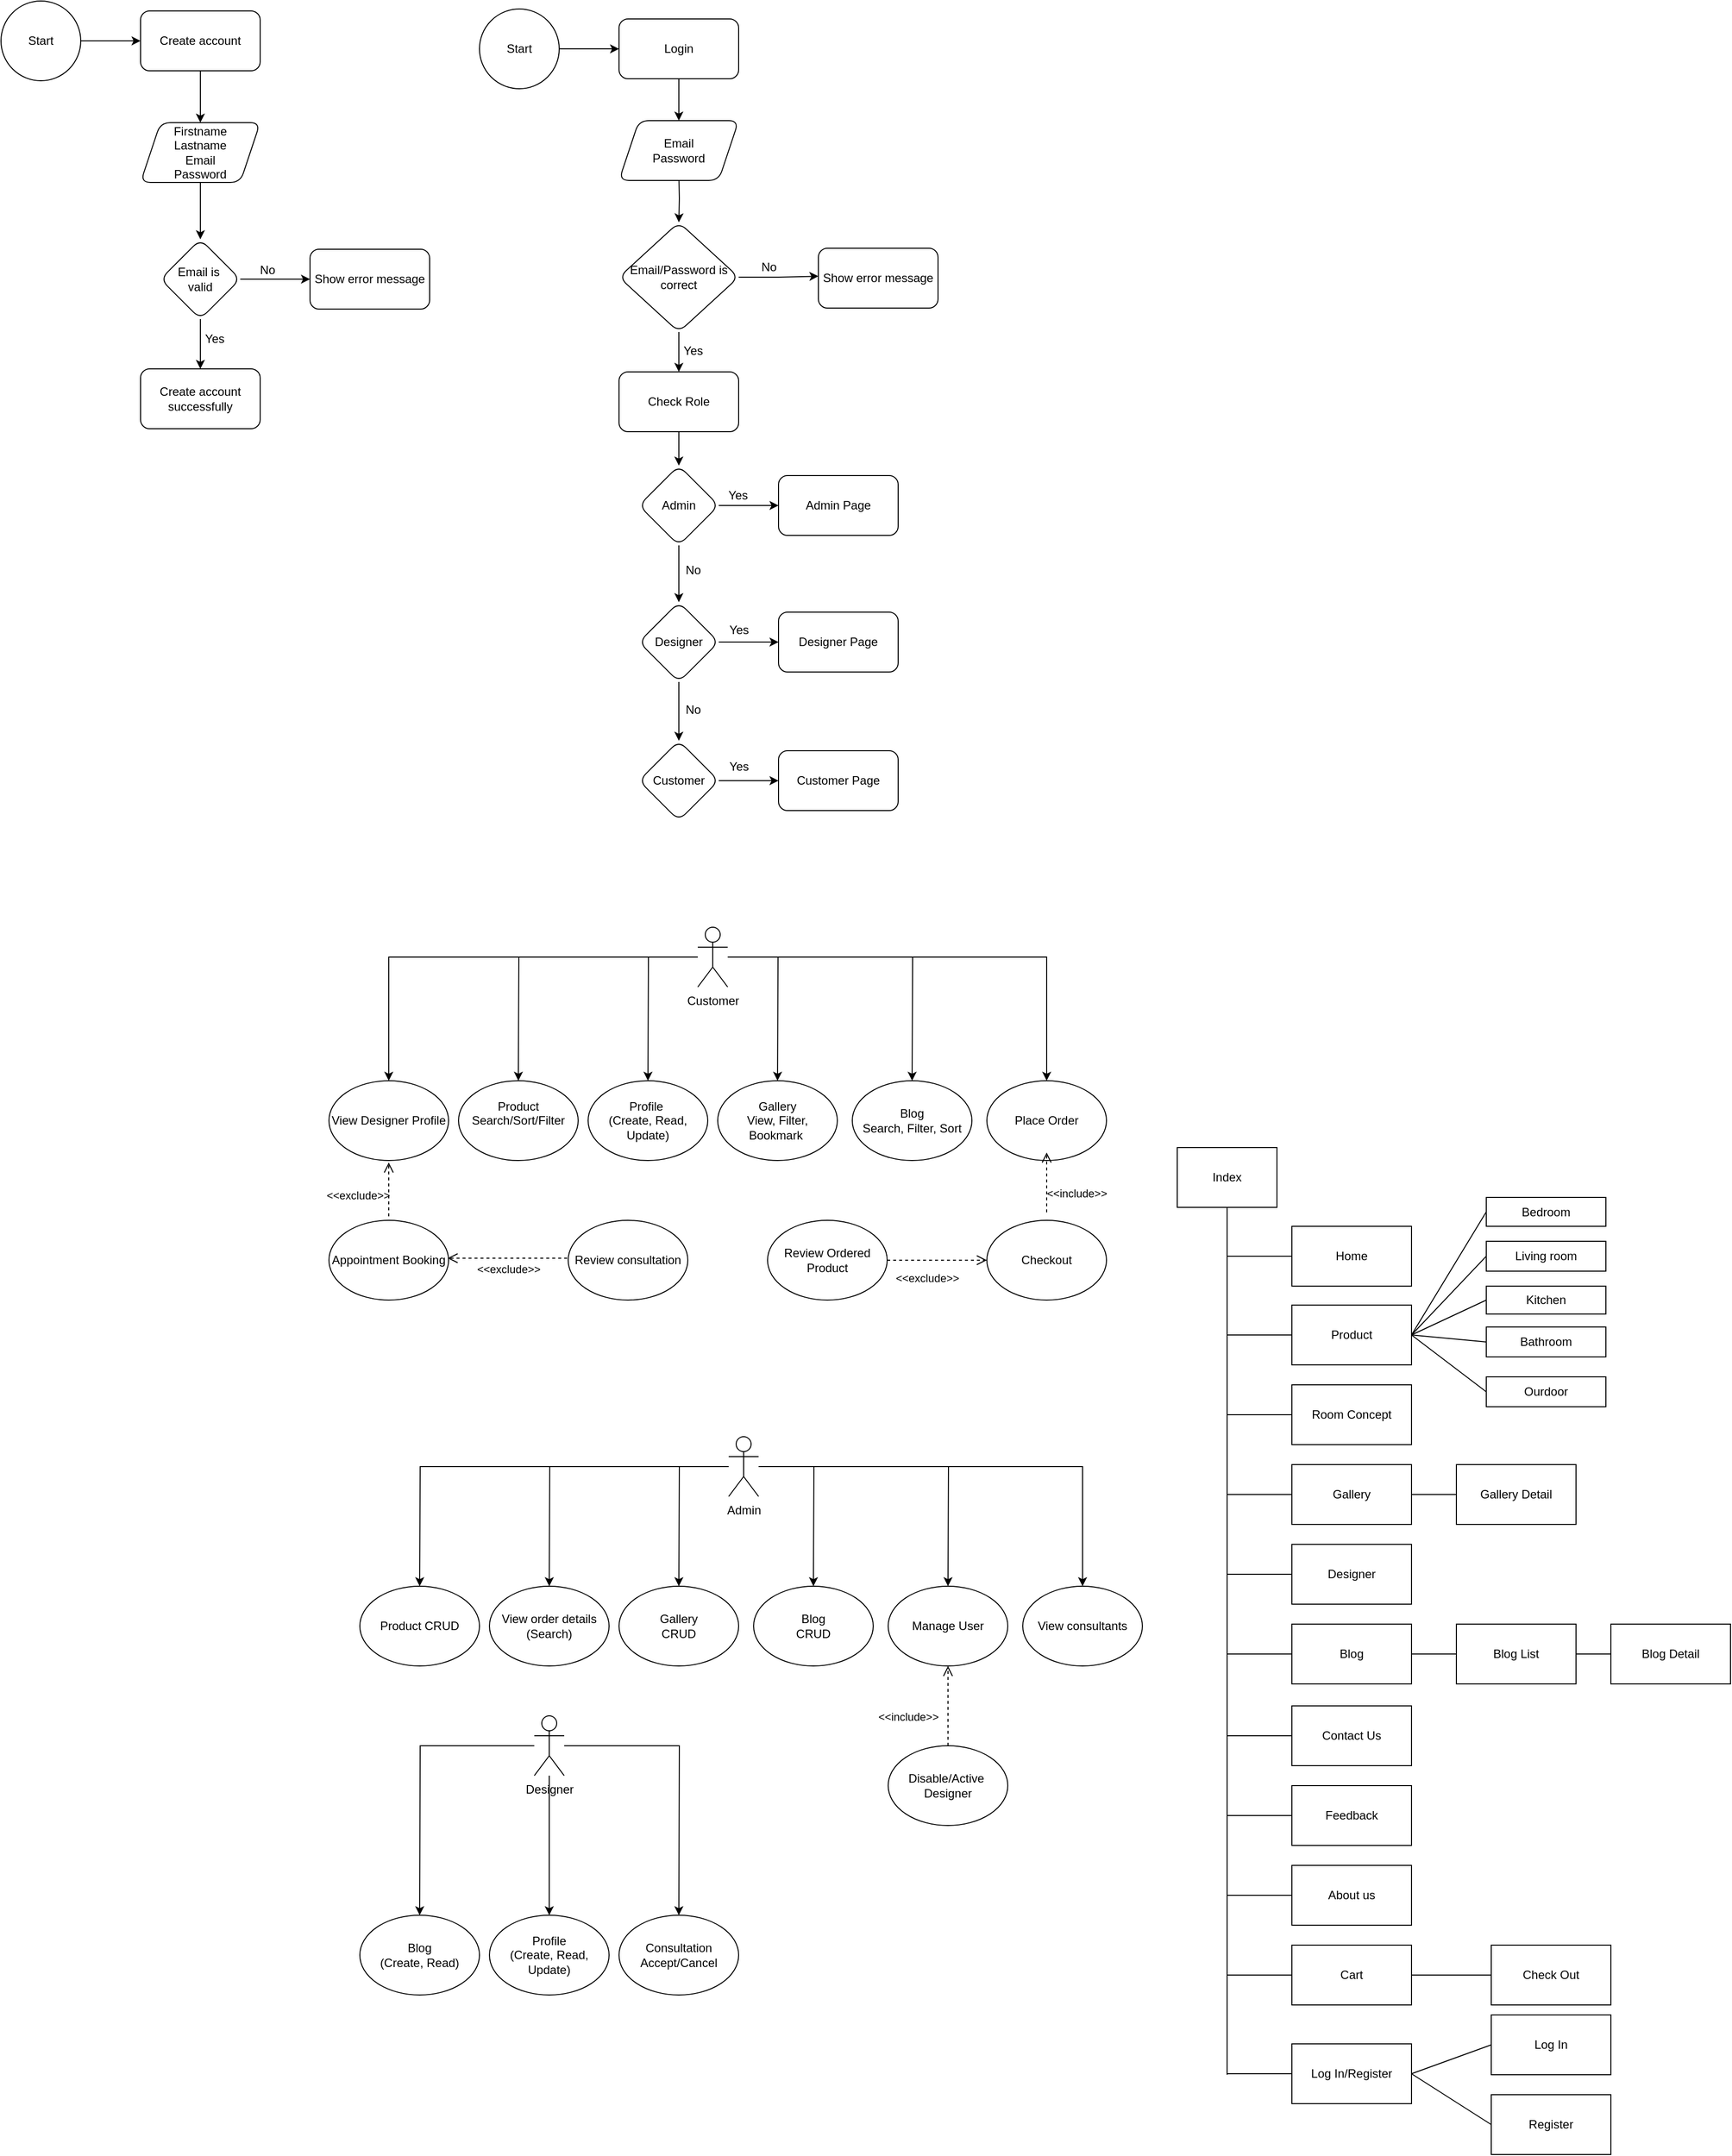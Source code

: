 <mxfile version="24.7.15">
  <diagram name="Page-1" id="iBDs6v3_dnTy8JfgTPV6">
    <mxGraphModel dx="1960" dy="1509" grid="1" gridSize="10" guides="1" tooltips="1" connect="1" arrows="1" fold="1" page="1" pageScale="1" pageWidth="850" pageHeight="1100" math="0" shadow="0">
      <root>
        <mxCell id="0" />
        <mxCell id="1" parent="0" />
        <mxCell id="S30HmlT3fCBCeUfr8exj-2" value="" style="edgeStyle=orthogonalEdgeStyle;rounded=0;orthogonalLoop=1;jettySize=auto;html=1;" parent="1" source="_qEw-VTvu6cOcD2FWl5k-2" edge="1">
          <mxGeometry relative="1" as="geometry">
            <mxPoint x="230" y="520" as="targetPoint" />
          </mxGeometry>
        </mxCell>
        <mxCell id="S30HmlT3fCBCeUfr8exj-4" value="" style="edgeStyle=orthogonalEdgeStyle;rounded=0;orthogonalLoop=1;jettySize=auto;html=1;" parent="1" source="_qEw-VTvu6cOcD2FWl5k-2" edge="1">
          <mxGeometry relative="1" as="geometry">
            <mxPoint x="-40" y="520" as="targetPoint" />
          </mxGeometry>
        </mxCell>
        <mxCell id="S30HmlT3fCBCeUfr8exj-6" value="" style="edgeStyle=orthogonalEdgeStyle;rounded=0;orthogonalLoop=1;jettySize=auto;html=1;" parent="1" source="_qEw-VTvu6cOcD2FWl5k-2" edge="1">
          <mxGeometry relative="1" as="geometry">
            <mxPoint x="95" y="520" as="targetPoint" />
          </mxGeometry>
        </mxCell>
        <mxCell id="S30HmlT3fCBCeUfr8exj-9" value="" style="edgeStyle=orthogonalEdgeStyle;rounded=0;orthogonalLoop=1;jettySize=auto;html=1;" parent="1" source="_qEw-VTvu6cOcD2FWl5k-2" target="S30HmlT3fCBCeUfr8exj-29" edge="1">
          <mxGeometry relative="1" as="geometry">
            <mxPoint x="365" y="520" as="targetPoint" />
          </mxGeometry>
        </mxCell>
        <mxCell id="S30HmlT3fCBCeUfr8exj-13" value="" style="edgeStyle=orthogonalEdgeStyle;rounded=0;orthogonalLoop=1;jettySize=auto;html=1;" parent="1" source="_qEw-VTvu6cOcD2FWl5k-2" edge="1">
          <mxGeometry relative="1" as="geometry">
            <mxPoint x="-170" y="520" as="targetPoint" />
          </mxGeometry>
        </mxCell>
        <mxCell id="S30HmlT3fCBCeUfr8exj-15" value="" style="edgeStyle=orthogonalEdgeStyle;rounded=0;orthogonalLoop=1;jettySize=auto;html=1;strokeColor=default;" parent="1" source="_qEw-VTvu6cOcD2FWl5k-2" edge="1">
          <mxGeometry relative="1" as="geometry">
            <mxPoint x="-300" y="520" as="targetPoint" />
          </mxGeometry>
        </mxCell>
        <mxCell id="_qEw-VTvu6cOcD2FWl5k-2" value="Admin" style="shape=umlActor;verticalLabelPosition=bottom;verticalAlign=top;html=1;outlineConnect=0;" parent="1" vertex="1">
          <mxGeometry x="10" y="370" width="30" height="60" as="geometry" />
        </mxCell>
        <mxCell id="S30HmlT3fCBCeUfr8exj-17" value="Product&amp;nbsp;&lt;span style=&quot;background-color: initial;&quot;&gt;CRUD&lt;/span&gt;" style="ellipse;whiteSpace=wrap;html=1;" parent="1" vertex="1">
          <mxGeometry x="-360" y="520" width="120" height="80" as="geometry" />
        </mxCell>
        <mxCell id="S30HmlT3fCBCeUfr8exj-18" value="View order details&lt;div&gt;(Search)&lt;/div&gt;" style="ellipse;whiteSpace=wrap;html=1;" parent="1" vertex="1">
          <mxGeometry x="-230" y="520" width="120" height="80" as="geometry" />
        </mxCell>
        <mxCell id="S30HmlT3fCBCeUfr8exj-19" value="&lt;div&gt;Gallery&lt;/div&gt;CRUD" style="ellipse;whiteSpace=wrap;html=1;" parent="1" vertex="1">
          <mxGeometry x="-100" y="520" width="120" height="80" as="geometry" />
        </mxCell>
        <mxCell id="S30HmlT3fCBCeUfr8exj-20" value="Blog&lt;div&gt;CRUD&lt;/div&gt;" style="ellipse;whiteSpace=wrap;html=1;" parent="1" vertex="1">
          <mxGeometry x="35" y="520" width="120" height="80" as="geometry" />
        </mxCell>
        <mxCell id="S30HmlT3fCBCeUfr8exj-21" value="Manage User" style="ellipse;whiteSpace=wrap;html=1;" parent="1" vertex="1">
          <mxGeometry x="170" y="520" width="120" height="80" as="geometry" />
        </mxCell>
        <mxCell id="S30HmlT3fCBCeUfr8exj-22" value="Disable/Active&amp;nbsp;&lt;div&gt;Designer&lt;/div&gt;" style="ellipse;whiteSpace=wrap;html=1;" parent="1" vertex="1">
          <mxGeometry x="170" y="680" width="120" height="80" as="geometry" />
        </mxCell>
        <mxCell id="S30HmlT3fCBCeUfr8exj-25" value="&amp;lt;&amp;lt;include&amp;gt;&amp;gt;" style="html=1;verticalAlign=bottom;endArrow=open;dashed=1;endSize=8;curved=0;rounded=0;entryX=0.5;entryY=1;entryDx=0;entryDy=0;exitX=0.5;exitY=0;exitDx=0;exitDy=0;" parent="1" source="S30HmlT3fCBCeUfr8exj-22" target="S30HmlT3fCBCeUfr8exj-21" edge="1">
          <mxGeometry x="-0.5" y="40" relative="1" as="geometry">
            <mxPoint x="230" y="700" as="sourcePoint" />
            <mxPoint x="160" y="650" as="targetPoint" />
            <mxPoint as="offset" />
          </mxGeometry>
        </mxCell>
        <mxCell id="S30HmlT3fCBCeUfr8exj-29" value="View consultants" style="ellipse;whiteSpace=wrap;html=1;" parent="1" vertex="1">
          <mxGeometry x="305" y="520" width="120" height="80" as="geometry" />
        </mxCell>
        <mxCell id="S30HmlT3fCBCeUfr8exj-34" value="" style="edgeStyle=orthogonalEdgeStyle;rounded=0;orthogonalLoop=1;jettySize=auto;html=1;" parent="1" source="S30HmlT3fCBCeUfr8exj-39" edge="1">
          <mxGeometry relative="1" as="geometry">
            <mxPoint x="-40" y="850" as="targetPoint" />
          </mxGeometry>
        </mxCell>
        <mxCell id="S30HmlT3fCBCeUfr8exj-37" value="" style="edgeStyle=orthogonalEdgeStyle;rounded=0;orthogonalLoop=1;jettySize=auto;html=1;" parent="1" source="S30HmlT3fCBCeUfr8exj-39" edge="1">
          <mxGeometry relative="1" as="geometry">
            <mxPoint x="-170" y="850" as="targetPoint" />
          </mxGeometry>
        </mxCell>
        <mxCell id="S30HmlT3fCBCeUfr8exj-38" value="" style="edgeStyle=orthogonalEdgeStyle;rounded=0;orthogonalLoop=1;jettySize=auto;html=1;strokeColor=default;" parent="1" source="S30HmlT3fCBCeUfr8exj-39" edge="1">
          <mxGeometry relative="1" as="geometry">
            <mxPoint x="-300" y="850" as="targetPoint" />
          </mxGeometry>
        </mxCell>
        <mxCell id="S30HmlT3fCBCeUfr8exj-39" value="Designer" style="shape=umlActor;verticalLabelPosition=bottom;verticalAlign=top;html=1;outlineConnect=0;" parent="1" vertex="1">
          <mxGeometry x="-185" y="650" width="30" height="60" as="geometry" />
        </mxCell>
        <mxCell id="S30HmlT3fCBCeUfr8exj-40" value="Profile&lt;div&gt;(Create, Read, Update)&lt;/div&gt;" style="ellipse;whiteSpace=wrap;html=1;" parent="1" vertex="1">
          <mxGeometry x="-230" y="850" width="120" height="80" as="geometry" />
        </mxCell>
        <mxCell id="S30HmlT3fCBCeUfr8exj-41" value="Consultation&lt;div&gt;&lt;/div&gt;&lt;div&gt;Accept/Cancel&lt;/div&gt;" style="ellipse;whiteSpace=wrap;html=1;" parent="1" vertex="1">
          <mxGeometry x="-100" y="850" width="120" height="80" as="geometry" />
        </mxCell>
        <mxCell id="S30HmlT3fCBCeUfr8exj-47" value="Blog&lt;div&gt;(Create, Read)&lt;/div&gt;" style="ellipse;whiteSpace=wrap;html=1;" parent="1" vertex="1">
          <mxGeometry x="-360" y="850" width="120" height="80" as="geometry" />
        </mxCell>
        <mxCell id="S30HmlT3fCBCeUfr8exj-64" value="" style="edgeStyle=orthogonalEdgeStyle;rounded=0;orthogonalLoop=1;jettySize=auto;html=1;" parent="1" source="S30HmlT3fCBCeUfr8exj-69" edge="1">
          <mxGeometry relative="1" as="geometry">
            <mxPoint x="59" y="13" as="targetPoint" />
          </mxGeometry>
        </mxCell>
        <mxCell id="S30HmlT3fCBCeUfr8exj-65" value="" style="edgeStyle=orthogonalEdgeStyle;rounded=0;orthogonalLoop=1;jettySize=auto;html=1;" parent="1" source="S30HmlT3fCBCeUfr8exj-69" edge="1">
          <mxGeometry relative="1" as="geometry">
            <mxPoint x="194" y="13" as="targetPoint" />
          </mxGeometry>
        </mxCell>
        <mxCell id="S30HmlT3fCBCeUfr8exj-67" value="" style="edgeStyle=orthogonalEdgeStyle;rounded=0;orthogonalLoop=1;jettySize=auto;html=1;" parent="1" source="S30HmlT3fCBCeUfr8exj-69" edge="1">
          <mxGeometry relative="1" as="geometry">
            <mxPoint x="-71" y="13" as="targetPoint" />
          </mxGeometry>
        </mxCell>
        <mxCell id="S30HmlT3fCBCeUfr8exj-68" value="" style="edgeStyle=orthogonalEdgeStyle;rounded=0;orthogonalLoop=1;jettySize=auto;html=1;strokeColor=default;" parent="1" source="S30HmlT3fCBCeUfr8exj-69" edge="1">
          <mxGeometry relative="1" as="geometry">
            <mxPoint x="-201" y="13" as="targetPoint" />
          </mxGeometry>
        </mxCell>
        <mxCell id="S30HmlT3fCBCeUfr8exj-82" value="" style="edgeStyle=orthogonalEdgeStyle;rounded=0;orthogonalLoop=1;jettySize=auto;html=1;entryX=0.5;entryY=0;entryDx=0;entryDy=0;" parent="1" source="S30HmlT3fCBCeUfr8exj-69" target="S30HmlT3fCBCeUfr8exj-83" edge="1">
          <mxGeometry relative="1" as="geometry">
            <mxPoint x="349" y="13" as="targetPoint" />
          </mxGeometry>
        </mxCell>
        <mxCell id="S30HmlT3fCBCeUfr8exj-89" value="" style="edgeStyle=orthogonalEdgeStyle;rounded=0;orthogonalLoop=1;jettySize=auto;html=1;entryX=0.5;entryY=0;entryDx=0;entryDy=0;" parent="1" source="S30HmlT3fCBCeUfr8exj-69" target="S30HmlT3fCBCeUfr8exj-99" edge="1">
          <mxGeometry relative="1" as="geometry">
            <mxPoint x="-331" y="-1" as="targetPoint" />
          </mxGeometry>
        </mxCell>
        <mxCell id="S30HmlT3fCBCeUfr8exj-69" value="Customer" style="shape=umlActor;verticalLabelPosition=bottom;verticalAlign=top;html=1;outlineConnect=0;" parent="1" vertex="1">
          <mxGeometry x="-21" y="-141" width="30" height="60" as="geometry" />
        </mxCell>
        <mxCell id="S30HmlT3fCBCeUfr8exj-70" value="Product&lt;div&gt;Search/Sort/Filter&lt;/div&gt;&lt;div&gt;&lt;br&gt;&lt;/div&gt;" style="ellipse;whiteSpace=wrap;html=1;" parent="1" vertex="1">
          <mxGeometry x="-261" y="13" width="120" height="80" as="geometry" />
        </mxCell>
        <mxCell id="S30HmlT3fCBCeUfr8exj-71" value="Profile&amp;nbsp;&lt;div&gt;(Create, Read, Update)&lt;/div&gt;" style="ellipse;whiteSpace=wrap;html=1;" parent="1" vertex="1">
          <mxGeometry x="-131" y="13" width="120" height="80" as="geometry" />
        </mxCell>
        <mxCell id="S30HmlT3fCBCeUfr8exj-72" value="&lt;div&gt;Gallery&lt;/div&gt;&lt;div&gt;&lt;span style=&quot;background-color: initial;&quot;&gt;View, Filter, Bookmark&amp;nbsp;&lt;/span&gt;&lt;/div&gt;" style="ellipse;whiteSpace=wrap;html=1;" parent="1" vertex="1">
          <mxGeometry x="-1" y="13" width="120" height="80" as="geometry" />
        </mxCell>
        <mxCell id="S30HmlT3fCBCeUfr8exj-73" value="Blog&lt;div&gt;Search, Filter, Sort&lt;/div&gt;" style="ellipse;whiteSpace=wrap;html=1;" parent="1" vertex="1">
          <mxGeometry x="134" y="13" width="120" height="80" as="geometry" />
        </mxCell>
        <mxCell id="S30HmlT3fCBCeUfr8exj-75" value="Review Ordered Product" style="ellipse;whiteSpace=wrap;html=1;" parent="1" vertex="1">
          <mxGeometry x="49" y="153" width="120" height="80" as="geometry" />
        </mxCell>
        <mxCell id="S30HmlT3fCBCeUfr8exj-76" value="&amp;lt;&amp;lt;exclude&amp;gt;&amp;gt;" style="html=1;verticalAlign=bottom;endArrow=open;dashed=1;endSize=8;curved=0;rounded=0;exitX=1;exitY=0.5;exitDx=0;exitDy=0;" parent="1" source="S30HmlT3fCBCeUfr8exj-75" target="S30HmlT3fCBCeUfr8exj-105" edge="1">
          <mxGeometry x="-0.18" y="-27" relative="1" as="geometry">
            <mxPoint x="329" y="168" as="sourcePoint" />
            <mxPoint x="269" y="189" as="targetPoint" />
            <mxPoint x="-1" as="offset" />
          </mxGeometry>
        </mxCell>
        <mxCell id="S30HmlT3fCBCeUfr8exj-83" value="Place Order" style="ellipse;whiteSpace=wrap;html=1;" parent="1" vertex="1">
          <mxGeometry x="269" y="13" width="120" height="80" as="geometry" />
        </mxCell>
        <mxCell id="S30HmlT3fCBCeUfr8exj-90" value="Appointment Booking" style="ellipse;whiteSpace=wrap;html=1;" parent="1" vertex="1">
          <mxGeometry x="-391" y="153" width="120" height="80" as="geometry" />
        </mxCell>
        <mxCell id="S30HmlT3fCBCeUfr8exj-94" value="Review consultation" style="ellipse;whiteSpace=wrap;html=1;" parent="1" vertex="1">
          <mxGeometry x="-151" y="153" width="120" height="80" as="geometry" />
        </mxCell>
        <mxCell id="S30HmlT3fCBCeUfr8exj-95" value="&amp;lt;&amp;lt;exclude&amp;gt;&amp;gt;" style="html=1;verticalAlign=bottom;endArrow=open;dashed=1;endSize=8;curved=0;rounded=0;exitX=0;exitY=0.5;exitDx=0;exitDy=0;entryX=1;entryY=0.5;entryDx=0;entryDy=0;" parent="1" edge="1">
          <mxGeometry x="1" y="-105" relative="1" as="geometry">
            <mxPoint x="-152" y="191" as="sourcePoint" />
            <mxPoint x="-272" y="191" as="targetPoint" />
            <mxPoint x="-90" y="51" as="offset" />
          </mxGeometry>
        </mxCell>
        <mxCell id="S30HmlT3fCBCeUfr8exj-99" value="View Designer Profile" style="ellipse;whiteSpace=wrap;html=1;" parent="1" vertex="1">
          <mxGeometry x="-391" y="13" width="120" height="80" as="geometry" />
        </mxCell>
        <mxCell id="S30HmlT3fCBCeUfr8exj-100" value="&amp;lt;&amp;lt;include&amp;gt;&amp;gt;" style="html=1;verticalAlign=bottom;endArrow=open;dashed=1;endSize=8;curved=0;rounded=0;exitX=0.5;exitY=0;exitDx=0;exitDy=0;entryX=0.5;entryY=1;entryDx=0;entryDy=0;" parent="1" edge="1">
          <mxGeometry x="-0.481" y="-690" relative="1" as="geometry">
            <mxPoint x="-331" y="149" as="sourcePoint" />
            <mxPoint x="-331" y="95" as="targetPoint" />
            <mxPoint as="offset" />
          </mxGeometry>
        </mxCell>
        <mxCell id="S30HmlT3fCBCeUfr8exj-104" value="&amp;lt;&amp;lt;exclude&amp;gt;&amp;gt;" style="html=1;verticalAlign=bottom;endArrow=open;dashed=1;endSize=8;curved=0;rounded=0;exitX=0.5;exitY=0;exitDx=0;exitDy=0;entryX=0.5;entryY=1;entryDx=0;entryDy=0;" parent="1" edge="1">
          <mxGeometry x="-1" y="544" relative="1" as="geometry">
            <mxPoint x="329" y="145" as="sourcePoint" />
            <mxPoint x="329" y="85" as="targetPoint" />
            <mxPoint x="4" y="66" as="offset" />
          </mxGeometry>
        </mxCell>
        <mxCell id="S30HmlT3fCBCeUfr8exj-105" value="Checkout" style="ellipse;whiteSpace=wrap;html=1;" parent="1" vertex="1">
          <mxGeometry x="269" y="153" width="120" height="80" as="geometry" />
        </mxCell>
        <mxCell id="S30HmlT3fCBCeUfr8exj-106" value="Home" style="rounded=0;whiteSpace=wrap;html=1;" parent="1" vertex="1">
          <mxGeometry x="575" y="159" width="120" height="60" as="geometry" />
        </mxCell>
        <mxCell id="S30HmlT3fCBCeUfr8exj-116" value="" style="endArrow=none;html=1;rounded=0;exitX=0;exitY=0.5;exitDx=0;exitDy=0;" parent="1" source="S30HmlT3fCBCeUfr8exj-106" edge="1">
          <mxGeometry width="50" height="50" relative="1" as="geometry">
            <mxPoint x="510" y="259" as="sourcePoint" />
            <mxPoint x="510" y="189" as="targetPoint" />
          </mxGeometry>
        </mxCell>
        <mxCell id="S30HmlT3fCBCeUfr8exj-119" value="Product" style="rounded=0;whiteSpace=wrap;html=1;" parent="1" vertex="1">
          <mxGeometry x="575" y="238" width="120" height="60" as="geometry" />
        </mxCell>
        <mxCell id="S30HmlT3fCBCeUfr8exj-120" value="" style="endArrow=none;html=1;rounded=0;exitX=0;exitY=0.5;exitDx=0;exitDy=0;" parent="1" source="S30HmlT3fCBCeUfr8exj-119" edge="1">
          <mxGeometry width="50" height="50" relative="1" as="geometry">
            <mxPoint x="510" y="338" as="sourcePoint" />
            <mxPoint x="510" y="268" as="targetPoint" />
          </mxGeometry>
        </mxCell>
        <mxCell id="S30HmlT3fCBCeUfr8exj-121" value="Room Concept" style="rounded=0;whiteSpace=wrap;html=1;" parent="1" vertex="1">
          <mxGeometry x="575" y="318" width="120" height="60" as="geometry" />
        </mxCell>
        <mxCell id="S30HmlT3fCBCeUfr8exj-122" value="" style="endArrow=none;html=1;rounded=0;exitX=0;exitY=0.5;exitDx=0;exitDy=0;" parent="1" source="S30HmlT3fCBCeUfr8exj-121" edge="1">
          <mxGeometry width="50" height="50" relative="1" as="geometry">
            <mxPoint x="510" y="418" as="sourcePoint" />
            <mxPoint x="510" y="348" as="targetPoint" />
          </mxGeometry>
        </mxCell>
        <mxCell id="S30HmlT3fCBCeUfr8exj-123" value="Gallery" style="rounded=0;whiteSpace=wrap;html=1;" parent="1" vertex="1">
          <mxGeometry x="575" y="398" width="120" height="60" as="geometry" />
        </mxCell>
        <mxCell id="S30HmlT3fCBCeUfr8exj-124" value="" style="endArrow=none;html=1;rounded=0;exitX=0;exitY=0.5;exitDx=0;exitDy=0;" parent="1" source="S30HmlT3fCBCeUfr8exj-123" edge="1">
          <mxGeometry width="50" height="50" relative="1" as="geometry">
            <mxPoint x="510" y="498" as="sourcePoint" />
            <mxPoint x="510" y="428" as="targetPoint" />
          </mxGeometry>
        </mxCell>
        <mxCell id="S30HmlT3fCBCeUfr8exj-125" value="Designer" style="rounded=0;whiteSpace=wrap;html=1;" parent="1" vertex="1">
          <mxGeometry x="575" y="478" width="120" height="60" as="geometry" />
        </mxCell>
        <mxCell id="S30HmlT3fCBCeUfr8exj-126" value="" style="endArrow=none;html=1;rounded=0;exitX=0;exitY=0.5;exitDx=0;exitDy=0;" parent="1" source="S30HmlT3fCBCeUfr8exj-125" edge="1">
          <mxGeometry width="50" height="50" relative="1" as="geometry">
            <mxPoint x="510" y="578" as="sourcePoint" />
            <mxPoint x="510" y="508" as="targetPoint" />
          </mxGeometry>
        </mxCell>
        <mxCell id="S30HmlT3fCBCeUfr8exj-127" value="Blog" style="rounded=0;whiteSpace=wrap;html=1;" parent="1" vertex="1">
          <mxGeometry x="575" y="558" width="120" height="60" as="geometry" />
        </mxCell>
        <mxCell id="S30HmlT3fCBCeUfr8exj-128" value="" style="endArrow=none;html=1;rounded=0;exitX=0;exitY=0.5;exitDx=0;exitDy=0;" parent="1" source="S30HmlT3fCBCeUfr8exj-127" edge="1">
          <mxGeometry width="50" height="50" relative="1" as="geometry">
            <mxPoint x="510" y="658" as="sourcePoint" />
            <mxPoint x="510" y="588" as="targetPoint" />
          </mxGeometry>
        </mxCell>
        <mxCell id="S30HmlT3fCBCeUfr8exj-129" value="" style="endArrow=none;html=1;rounded=0;" parent="1" edge="1">
          <mxGeometry width="50" height="50" relative="1" as="geometry">
            <mxPoint x="510" y="1010" as="sourcePoint" />
            <mxPoint x="510" y="110" as="targetPoint" />
          </mxGeometry>
        </mxCell>
        <mxCell id="S30HmlT3fCBCeUfr8exj-130" value="Index" style="rounded=0;whiteSpace=wrap;html=1;" parent="1" vertex="1">
          <mxGeometry x="460" y="80" width="100" height="60" as="geometry" />
        </mxCell>
        <mxCell id="S30HmlT3fCBCeUfr8exj-131" value="Contact Us" style="rounded=0;whiteSpace=wrap;html=1;" parent="1" vertex="1">
          <mxGeometry x="575" y="640" width="120" height="60" as="geometry" />
        </mxCell>
        <mxCell id="S30HmlT3fCBCeUfr8exj-132" value="" style="endArrow=none;html=1;rounded=0;exitX=0;exitY=0.5;exitDx=0;exitDy=0;" parent="1" source="S30HmlT3fCBCeUfr8exj-131" edge="1">
          <mxGeometry width="50" height="50" relative="1" as="geometry">
            <mxPoint x="510" y="740" as="sourcePoint" />
            <mxPoint x="510" y="670" as="targetPoint" />
          </mxGeometry>
        </mxCell>
        <mxCell id="S30HmlT3fCBCeUfr8exj-133" value="Feedback" style="rounded=0;whiteSpace=wrap;html=1;" parent="1" vertex="1">
          <mxGeometry x="575" y="720" width="120" height="60" as="geometry" />
        </mxCell>
        <mxCell id="S30HmlT3fCBCeUfr8exj-134" value="" style="endArrow=none;html=1;rounded=0;exitX=0;exitY=0.5;exitDx=0;exitDy=0;" parent="1" source="S30HmlT3fCBCeUfr8exj-133" edge="1">
          <mxGeometry width="50" height="50" relative="1" as="geometry">
            <mxPoint x="510" y="820" as="sourcePoint" />
            <mxPoint x="510" y="750" as="targetPoint" />
          </mxGeometry>
        </mxCell>
        <mxCell id="S30HmlT3fCBCeUfr8exj-135" value="About us" style="rounded=0;whiteSpace=wrap;html=1;" parent="1" vertex="1">
          <mxGeometry x="575" y="800" width="120" height="60" as="geometry" />
        </mxCell>
        <mxCell id="S30HmlT3fCBCeUfr8exj-136" value="" style="endArrow=none;html=1;rounded=0;exitX=0;exitY=0.5;exitDx=0;exitDy=0;" parent="1" source="S30HmlT3fCBCeUfr8exj-135" edge="1">
          <mxGeometry width="50" height="50" relative="1" as="geometry">
            <mxPoint x="510" y="900" as="sourcePoint" />
            <mxPoint x="510" y="830" as="targetPoint" />
          </mxGeometry>
        </mxCell>
        <mxCell id="S30HmlT3fCBCeUfr8exj-137" value="Cart" style="rounded=0;whiteSpace=wrap;html=1;" parent="1" vertex="1">
          <mxGeometry x="575" y="880" width="120" height="60" as="geometry" />
        </mxCell>
        <mxCell id="S30HmlT3fCBCeUfr8exj-138" value="" style="endArrow=none;html=1;rounded=0;exitX=0;exitY=0.5;exitDx=0;exitDy=0;" parent="1" source="S30HmlT3fCBCeUfr8exj-137" edge="1">
          <mxGeometry width="50" height="50" relative="1" as="geometry">
            <mxPoint x="510" y="980" as="sourcePoint" />
            <mxPoint x="510" y="910" as="targetPoint" />
          </mxGeometry>
        </mxCell>
        <mxCell id="S30HmlT3fCBCeUfr8exj-139" value="Log In/Register" style="rounded=0;whiteSpace=wrap;html=1;" parent="1" vertex="1">
          <mxGeometry x="575" y="979" width="120" height="60" as="geometry" />
        </mxCell>
        <mxCell id="S30HmlT3fCBCeUfr8exj-140" value="" style="endArrow=none;html=1;rounded=0;exitX=0;exitY=0.5;exitDx=0;exitDy=0;" parent="1" source="S30HmlT3fCBCeUfr8exj-139" edge="1">
          <mxGeometry width="50" height="50" relative="1" as="geometry">
            <mxPoint x="510" y="1053" as="sourcePoint" />
            <mxPoint x="510" y="1009" as="targetPoint" />
          </mxGeometry>
        </mxCell>
        <mxCell id="S30HmlT3fCBCeUfr8exj-141" value="Log In" style="whiteSpace=wrap;html=1;rounded=0;" parent="1" vertex="1">
          <mxGeometry x="775" y="950" width="120" height="60" as="geometry" />
        </mxCell>
        <mxCell id="S30HmlT3fCBCeUfr8exj-143" value="" style="endArrow=none;html=1;rounded=0;exitX=1;exitY=0.5;exitDx=0;exitDy=0;entryX=0;entryY=0.5;entryDx=0;entryDy=0;" parent="1" source="S30HmlT3fCBCeUfr8exj-139" target="S30HmlT3fCBCeUfr8exj-141" edge="1">
          <mxGeometry width="50" height="50" relative="1" as="geometry">
            <mxPoint x="420" y="890" as="sourcePoint" />
            <mxPoint x="470" y="840" as="targetPoint" />
          </mxGeometry>
        </mxCell>
        <mxCell id="S30HmlT3fCBCeUfr8exj-144" value="Register" style="whiteSpace=wrap;html=1;rounded=0;" parent="1" vertex="1">
          <mxGeometry x="775" y="1030" width="120" height="60" as="geometry" />
        </mxCell>
        <mxCell id="S30HmlT3fCBCeUfr8exj-145" value="" style="endArrow=none;html=1;rounded=0;exitX=1;exitY=0.5;exitDx=0;exitDy=0;entryX=0;entryY=0.5;entryDx=0;entryDy=0;" parent="1" source="S30HmlT3fCBCeUfr8exj-139" target="S30HmlT3fCBCeUfr8exj-144" edge="1">
          <mxGeometry width="50" height="50" relative="1" as="geometry">
            <mxPoint x="695" y="1089" as="sourcePoint" />
            <mxPoint x="470" y="920" as="targetPoint" />
          </mxGeometry>
        </mxCell>
        <mxCell id="S30HmlT3fCBCeUfr8exj-146" value="Gallery Detail" style="whiteSpace=wrap;html=1;rounded=0;" parent="1" vertex="1">
          <mxGeometry x="740" y="398" width="120" height="60" as="geometry" />
        </mxCell>
        <mxCell id="S30HmlT3fCBCeUfr8exj-148" value="" style="endArrow=none;html=1;rounded=0;entryX=1;entryY=0.5;entryDx=0;entryDy=0;exitX=0;exitY=0.5;exitDx=0;exitDy=0;" parent="1" source="S30HmlT3fCBCeUfr8exj-146" target="S30HmlT3fCBCeUfr8exj-123" edge="1">
          <mxGeometry width="50" height="50" relative="1" as="geometry">
            <mxPoint x="420" y="520" as="sourcePoint" />
            <mxPoint x="470" y="470" as="targetPoint" />
          </mxGeometry>
        </mxCell>
        <mxCell id="S30HmlT3fCBCeUfr8exj-149" value="Blog List" style="whiteSpace=wrap;html=1;rounded=0;" parent="1" vertex="1">
          <mxGeometry x="740" y="558" width="120" height="60" as="geometry" />
        </mxCell>
        <mxCell id="S30HmlT3fCBCeUfr8exj-150" value="" style="endArrow=none;html=1;rounded=0;entryX=1;entryY=0.5;entryDx=0;entryDy=0;exitX=0;exitY=0.5;exitDx=0;exitDy=0;" parent="1" source="S30HmlT3fCBCeUfr8exj-149" target="S30HmlT3fCBCeUfr8exj-127" edge="1">
          <mxGeometry width="50" height="50" relative="1" as="geometry">
            <mxPoint x="415" y="680" as="sourcePoint" />
            <mxPoint x="690" y="588" as="targetPoint" />
          </mxGeometry>
        </mxCell>
        <mxCell id="S30HmlT3fCBCeUfr8exj-154" value="Blog Detail" style="whiteSpace=wrap;html=1;rounded=0;" parent="1" vertex="1">
          <mxGeometry x="895" y="558" width="120" height="60" as="geometry" />
        </mxCell>
        <mxCell id="S30HmlT3fCBCeUfr8exj-155" value="" style="endArrow=none;html=1;rounded=0;entryX=1;entryY=0.5;entryDx=0;entryDy=0;exitX=0;exitY=0.5;exitDx=0;exitDy=0;" parent="1" source="S30HmlT3fCBCeUfr8exj-154" target="S30HmlT3fCBCeUfr8exj-149" edge="1">
          <mxGeometry width="50" height="50" relative="1" as="geometry">
            <mxPoint x="615" y="680" as="sourcePoint" />
            <mxPoint x="895" y="588" as="targetPoint" />
          </mxGeometry>
        </mxCell>
        <mxCell id="S30HmlT3fCBCeUfr8exj-156" value="Check Out" style="whiteSpace=wrap;html=1;rounded=0;" parent="1" vertex="1">
          <mxGeometry x="775" y="880" width="120" height="60" as="geometry" />
        </mxCell>
        <mxCell id="S30HmlT3fCBCeUfr8exj-157" value="" style="endArrow=none;html=1;rounded=0;entryX=1;entryY=0.5;entryDx=0;entryDy=0;exitX=0;exitY=0.5;exitDx=0;exitDy=0;" parent="1" source="S30HmlT3fCBCeUfr8exj-156" edge="1">
          <mxGeometry width="50" height="50" relative="1" as="geometry">
            <mxPoint x="415" y="1002" as="sourcePoint" />
            <mxPoint x="695" y="910" as="targetPoint" />
          </mxGeometry>
        </mxCell>
        <mxCell id="S30HmlT3fCBCeUfr8exj-158" value="Bedroom" style="whiteSpace=wrap;html=1;rounded=0;" parent="1" vertex="1">
          <mxGeometry x="770" y="130" width="120" height="29" as="geometry" />
        </mxCell>
        <mxCell id="S30HmlT3fCBCeUfr8exj-159" value="" style="endArrow=none;html=1;rounded=0;entryX=1;entryY=0.5;entryDx=0;entryDy=0;exitX=0;exitY=0.5;exitDx=0;exitDy=0;" parent="1" source="S30HmlT3fCBCeUfr8exj-158" edge="1">
          <mxGeometry width="50" height="50" relative="1" as="geometry">
            <mxPoint x="415" y="360" as="sourcePoint" />
            <mxPoint x="695" y="268" as="targetPoint" />
          </mxGeometry>
        </mxCell>
        <mxCell id="S30HmlT3fCBCeUfr8exj-160" value="Living room" style="whiteSpace=wrap;html=1;rounded=0;" parent="1" vertex="1">
          <mxGeometry x="770" y="174" width="120" height="30" as="geometry" />
        </mxCell>
        <mxCell id="S30HmlT3fCBCeUfr8exj-161" value="" style="endArrow=none;html=1;rounded=0;entryX=1;entryY=0.5;entryDx=0;entryDy=0;exitX=0;exitY=0.5;exitDx=0;exitDy=0;" parent="1" source="S30HmlT3fCBCeUfr8exj-160" edge="1">
          <mxGeometry width="50" height="50" relative="1" as="geometry">
            <mxPoint x="415" y="360" as="sourcePoint" />
            <mxPoint x="695" y="268" as="targetPoint" />
          </mxGeometry>
        </mxCell>
        <mxCell id="S30HmlT3fCBCeUfr8exj-162" value="Kitchen" style="whiteSpace=wrap;html=1;rounded=0;" parent="1" vertex="1">
          <mxGeometry x="770" y="219" width="120" height="28" as="geometry" />
        </mxCell>
        <mxCell id="S30HmlT3fCBCeUfr8exj-163" value="" style="endArrow=none;html=1;rounded=0;exitX=0;exitY=0.5;exitDx=0;exitDy=0;entryX=1;entryY=0.5;entryDx=0;entryDy=0;" parent="1" source="S30HmlT3fCBCeUfr8exj-162" target="S30HmlT3fCBCeUfr8exj-119" edge="1">
          <mxGeometry width="50" height="50" relative="1" as="geometry">
            <mxPoint x="410" y="360" as="sourcePoint" />
            <mxPoint x="700" y="268" as="targetPoint" />
          </mxGeometry>
        </mxCell>
        <mxCell id="S30HmlT3fCBCeUfr8exj-166" value="" style="endArrow=none;html=1;rounded=0;exitX=0;exitY=0.5;exitDx=0;exitDy=0;entryX=1;entryY=0.5;entryDx=0;entryDy=0;" parent="1" source="S30HmlT3fCBCeUfr8exj-165" target="S30HmlT3fCBCeUfr8exj-119" edge="1">
          <mxGeometry width="50" height="50" relative="1" as="geometry">
            <mxPoint x="410" y="360" as="sourcePoint" />
            <mxPoint x="700" y="268" as="targetPoint" />
          </mxGeometry>
        </mxCell>
        <mxCell id="S30HmlT3fCBCeUfr8exj-167" value="Ourdoor" style="whiteSpace=wrap;html=1;rounded=0;" parent="1" vertex="1">
          <mxGeometry x="770" y="310" width="120" height="30" as="geometry" />
        </mxCell>
        <mxCell id="S30HmlT3fCBCeUfr8exj-168" value="" style="endArrow=none;html=1;rounded=0;exitX=0;exitY=0.5;exitDx=0;exitDy=0;entryX=1;entryY=0.5;entryDx=0;entryDy=0;" parent="1" source="S30HmlT3fCBCeUfr8exj-165" edge="1">
          <mxGeometry width="50" height="50" relative="1" as="geometry">
            <mxPoint x="572.5" y="352" as="sourcePoint" />
            <mxPoint x="857.5" y="260" as="targetPoint" />
          </mxGeometry>
        </mxCell>
        <mxCell id="S30HmlT3fCBCeUfr8exj-169" value="" style="endArrow=none;html=1;rounded=0;exitX=0;exitY=0.5;exitDx=0;exitDy=0;entryX=1;entryY=0.5;entryDx=0;entryDy=0;" parent="1" source="S30HmlT3fCBCeUfr8exj-167" target="S30HmlT3fCBCeUfr8exj-119" edge="1">
          <mxGeometry width="50" height="50" relative="1" as="geometry">
            <mxPoint x="933" y="347" as="sourcePoint" />
            <mxPoint x="857.5" y="260" as="targetPoint" />
          </mxGeometry>
        </mxCell>
        <mxCell id="S30HmlT3fCBCeUfr8exj-165" value="Bathroom" style="whiteSpace=wrap;html=1;rounded=0;" parent="1" vertex="1">
          <mxGeometry x="770" y="260" width="120" height="30" as="geometry" />
        </mxCell>
        <mxCell id="i3HwclaHCyX3nu9L8ep4-3" value="" style="edgeStyle=orthogonalEdgeStyle;rounded=0;orthogonalLoop=1;jettySize=auto;html=1;" edge="1" parent="1" source="i3HwclaHCyX3nu9L8ep4-1" target="i3HwclaHCyX3nu9L8ep4-2">
          <mxGeometry relative="1" as="geometry" />
        </mxCell>
        <mxCell id="i3HwclaHCyX3nu9L8ep4-1" value="Start" style="ellipse;whiteSpace=wrap;html=1;aspect=fixed;" vertex="1" parent="1">
          <mxGeometry x="-720" y="-1070" width="80" height="80" as="geometry" />
        </mxCell>
        <mxCell id="i3HwclaHCyX3nu9L8ep4-5" value="" style="edgeStyle=orthogonalEdgeStyle;rounded=0;orthogonalLoop=1;jettySize=auto;html=1;" edge="1" parent="1" source="i3HwclaHCyX3nu9L8ep4-2" target="i3HwclaHCyX3nu9L8ep4-4">
          <mxGeometry relative="1" as="geometry" />
        </mxCell>
        <mxCell id="i3HwclaHCyX3nu9L8ep4-2" value="Create account" style="rounded=1;whiteSpace=wrap;html=1;" vertex="1" parent="1">
          <mxGeometry x="-580" y="-1060" width="120" height="60" as="geometry" />
        </mxCell>
        <mxCell id="i3HwclaHCyX3nu9L8ep4-7" value="" style="edgeStyle=orthogonalEdgeStyle;rounded=0;orthogonalLoop=1;jettySize=auto;html=1;" edge="1" parent="1" source="i3HwclaHCyX3nu9L8ep4-4" target="i3HwclaHCyX3nu9L8ep4-6">
          <mxGeometry relative="1" as="geometry" />
        </mxCell>
        <mxCell id="i3HwclaHCyX3nu9L8ep4-4" value="Firstname&lt;div&gt;Lastname&lt;/div&gt;&lt;div&gt;Email&lt;/div&gt;&lt;div&gt;Password&lt;/div&gt;" style="shape=parallelogram;perimeter=parallelogramPerimeter;whiteSpace=wrap;html=1;fixedSize=1;rounded=1;" vertex="1" parent="1">
          <mxGeometry x="-580" y="-948" width="120" height="60" as="geometry" />
        </mxCell>
        <mxCell id="i3HwclaHCyX3nu9L8ep4-9" value="" style="edgeStyle=orthogonalEdgeStyle;rounded=0;orthogonalLoop=1;jettySize=auto;html=1;" edge="1" parent="1" source="i3HwclaHCyX3nu9L8ep4-6" target="i3HwclaHCyX3nu9L8ep4-8">
          <mxGeometry relative="1" as="geometry" />
        </mxCell>
        <mxCell id="i3HwclaHCyX3nu9L8ep4-14" value="" style="edgeStyle=orthogonalEdgeStyle;rounded=0;orthogonalLoop=1;jettySize=auto;html=1;" edge="1" parent="1" source="i3HwclaHCyX3nu9L8ep4-6" target="i3HwclaHCyX3nu9L8ep4-13">
          <mxGeometry relative="1" as="geometry" />
        </mxCell>
        <mxCell id="i3HwclaHCyX3nu9L8ep4-6" value="Email is&amp;nbsp;&lt;div&gt;valid&lt;/div&gt;" style="rhombus;whiteSpace=wrap;html=1;rounded=1;" vertex="1" parent="1">
          <mxGeometry x="-560" y="-831" width="80" height="80" as="geometry" />
        </mxCell>
        <mxCell id="i3HwclaHCyX3nu9L8ep4-8" value="Show error message" style="rounded=1;whiteSpace=wrap;html=1;" vertex="1" parent="1">
          <mxGeometry x="-410" y="-821" width="120" height="60" as="geometry" />
        </mxCell>
        <mxCell id="i3HwclaHCyX3nu9L8ep4-10" value="No" style="text;html=1;align=center;verticalAlign=middle;resizable=0;points=[];autosize=1;strokeColor=none;fillColor=none;" vertex="1" parent="1">
          <mxGeometry x="-473" y="-815" width="40" height="30" as="geometry" />
        </mxCell>
        <mxCell id="i3HwclaHCyX3nu9L8ep4-13" value="Create account successfully" style="whiteSpace=wrap;html=1;rounded=1;" vertex="1" parent="1">
          <mxGeometry x="-580" y="-701" width="120" height="60" as="geometry" />
        </mxCell>
        <mxCell id="i3HwclaHCyX3nu9L8ep4-15" value="Yes" style="text;html=1;align=center;verticalAlign=middle;resizable=0;points=[];autosize=1;strokeColor=none;fillColor=none;" vertex="1" parent="1">
          <mxGeometry x="-526" y="-746" width="40" height="30" as="geometry" />
        </mxCell>
        <mxCell id="i3HwclaHCyX3nu9L8ep4-19" value="" style="edgeStyle=orthogonalEdgeStyle;rounded=0;orthogonalLoop=1;jettySize=auto;html=1;" edge="1" parent="1" source="i3HwclaHCyX3nu9L8ep4-17" target="i3HwclaHCyX3nu9L8ep4-18">
          <mxGeometry relative="1" as="geometry" />
        </mxCell>
        <mxCell id="i3HwclaHCyX3nu9L8ep4-17" value="Start" style="ellipse;whiteSpace=wrap;html=1;aspect=fixed;" vertex="1" parent="1">
          <mxGeometry x="-240" y="-1062" width="80" height="80" as="geometry" />
        </mxCell>
        <mxCell id="i3HwclaHCyX3nu9L8ep4-21" value="" style="edgeStyle=orthogonalEdgeStyle;rounded=0;orthogonalLoop=1;jettySize=auto;html=1;" edge="1" parent="1" source="i3HwclaHCyX3nu9L8ep4-18" target="i3HwclaHCyX3nu9L8ep4-20">
          <mxGeometry relative="1" as="geometry" />
        </mxCell>
        <mxCell id="i3HwclaHCyX3nu9L8ep4-18" value="Login" style="rounded=1;whiteSpace=wrap;html=1;" vertex="1" parent="1">
          <mxGeometry x="-100" y="-1052" width="120" height="60" as="geometry" />
        </mxCell>
        <mxCell id="i3HwclaHCyX3nu9L8ep4-23" value="" style="edgeStyle=orthogonalEdgeStyle;rounded=0;orthogonalLoop=1;jettySize=auto;html=1;" edge="1" parent="1" target="i3HwclaHCyX3nu9L8ep4-22">
          <mxGeometry relative="1" as="geometry">
            <mxPoint x="-40" y="-897" as="sourcePoint" />
          </mxGeometry>
        </mxCell>
        <mxCell id="i3HwclaHCyX3nu9L8ep4-20" value="Email&lt;div&gt;Password&lt;/div&gt;" style="shape=parallelogram;perimeter=parallelogramPerimeter;whiteSpace=wrap;html=1;fixedSize=1;rounded=1;" vertex="1" parent="1">
          <mxGeometry x="-100" y="-950" width="120" height="60" as="geometry" />
        </mxCell>
        <mxCell id="i3HwclaHCyX3nu9L8ep4-25" value="" style="edgeStyle=orthogonalEdgeStyle;rounded=0;orthogonalLoop=1;jettySize=auto;html=1;" edge="1" parent="1" source="i3HwclaHCyX3nu9L8ep4-22">
          <mxGeometry relative="1" as="geometry">
            <mxPoint x="100" y="-793.96" as="targetPoint" />
          </mxGeometry>
        </mxCell>
        <mxCell id="i3HwclaHCyX3nu9L8ep4-28" value="" style="edgeStyle=orthogonalEdgeStyle;rounded=0;orthogonalLoop=1;jettySize=auto;html=1;" edge="1" parent="1" source="i3HwclaHCyX3nu9L8ep4-22" target="i3HwclaHCyX3nu9L8ep4-27">
          <mxGeometry relative="1" as="geometry" />
        </mxCell>
        <mxCell id="i3HwclaHCyX3nu9L8ep4-22" value="Email/Password is correct" style="rhombus;whiteSpace=wrap;html=1;rounded=1;" vertex="1" parent="1">
          <mxGeometry x="-100" y="-848" width="120" height="110" as="geometry" />
        </mxCell>
        <mxCell id="i3HwclaHCyX3nu9L8ep4-24" value="&lt;div&gt;Show error message&lt;br&gt;&lt;/div&gt;" style="whiteSpace=wrap;html=1;rounded=1;" vertex="1" parent="1">
          <mxGeometry x="100" y="-822" width="120" height="60" as="geometry" />
        </mxCell>
        <mxCell id="i3HwclaHCyX3nu9L8ep4-26" value="No" style="text;html=1;align=center;verticalAlign=middle;resizable=0;points=[];autosize=1;strokeColor=none;fillColor=none;" vertex="1" parent="1">
          <mxGeometry x="30" y="-818" width="40" height="30" as="geometry" />
        </mxCell>
        <mxCell id="i3HwclaHCyX3nu9L8ep4-37" value="" style="edgeStyle=orthogonalEdgeStyle;rounded=0;orthogonalLoop=1;jettySize=auto;html=1;" edge="1" parent="1" source="i3HwclaHCyX3nu9L8ep4-27" target="i3HwclaHCyX3nu9L8ep4-36">
          <mxGeometry relative="1" as="geometry" />
        </mxCell>
        <mxCell id="i3HwclaHCyX3nu9L8ep4-27" value="Check Role" style="rounded=1;whiteSpace=wrap;html=1;" vertex="1" parent="1">
          <mxGeometry x="-100" y="-698" width="120" height="60" as="geometry" />
        </mxCell>
        <mxCell id="i3HwclaHCyX3nu9L8ep4-29" value="Yes" style="text;html=1;align=center;verticalAlign=middle;resizable=0;points=[];autosize=1;strokeColor=none;fillColor=none;" vertex="1" parent="1">
          <mxGeometry x="-46" y="-734" width="40" height="30" as="geometry" />
        </mxCell>
        <mxCell id="i3HwclaHCyX3nu9L8ep4-39" value="" style="edgeStyle=orthogonalEdgeStyle;rounded=0;orthogonalLoop=1;jettySize=auto;html=1;" edge="1" parent="1" source="i3HwclaHCyX3nu9L8ep4-36" target="i3HwclaHCyX3nu9L8ep4-38">
          <mxGeometry relative="1" as="geometry" />
        </mxCell>
        <mxCell id="i3HwclaHCyX3nu9L8ep4-41" value="" style="edgeStyle=orthogonalEdgeStyle;rounded=0;orthogonalLoop=1;jettySize=auto;html=1;" edge="1" parent="1" source="i3HwclaHCyX3nu9L8ep4-36" target="i3HwclaHCyX3nu9L8ep4-40">
          <mxGeometry relative="1" as="geometry" />
        </mxCell>
        <mxCell id="i3HwclaHCyX3nu9L8ep4-36" value="Admin" style="rhombus;whiteSpace=wrap;html=1;rounded=1;" vertex="1" parent="1">
          <mxGeometry x="-80" y="-604" width="80" height="80" as="geometry" />
        </mxCell>
        <mxCell id="i3HwclaHCyX3nu9L8ep4-38" value="Admin Page" style="whiteSpace=wrap;html=1;rounded=1;" vertex="1" parent="1">
          <mxGeometry x="60" y="-594" width="120" height="60" as="geometry" />
        </mxCell>
        <mxCell id="i3HwclaHCyX3nu9L8ep4-44" value="" style="edgeStyle=orthogonalEdgeStyle;rounded=0;orthogonalLoop=1;jettySize=auto;html=1;" edge="1" parent="1" source="i3HwclaHCyX3nu9L8ep4-40" target="i3HwclaHCyX3nu9L8ep4-43">
          <mxGeometry relative="1" as="geometry" />
        </mxCell>
        <mxCell id="i3HwclaHCyX3nu9L8ep4-49" value="" style="edgeStyle=orthogonalEdgeStyle;rounded=0;orthogonalLoop=1;jettySize=auto;html=1;" edge="1" parent="1" source="i3HwclaHCyX3nu9L8ep4-40" target="i3HwclaHCyX3nu9L8ep4-48">
          <mxGeometry relative="1" as="geometry" />
        </mxCell>
        <mxCell id="i3HwclaHCyX3nu9L8ep4-40" value="Designer" style="rhombus;whiteSpace=wrap;html=1;rounded=1;" vertex="1" parent="1">
          <mxGeometry x="-80" y="-467" width="80" height="80" as="geometry" />
        </mxCell>
        <mxCell id="i3HwclaHCyX3nu9L8ep4-42" value="No" style="text;html=1;align=center;verticalAlign=middle;resizable=0;points=[];autosize=1;strokeColor=none;fillColor=none;" vertex="1" parent="1">
          <mxGeometry x="-46" y="-514" width="40" height="30" as="geometry" />
        </mxCell>
        <mxCell id="i3HwclaHCyX3nu9L8ep4-43" value="Designer Page" style="whiteSpace=wrap;html=1;rounded=1;" vertex="1" parent="1">
          <mxGeometry x="60" y="-457" width="120" height="60" as="geometry" />
        </mxCell>
        <mxCell id="i3HwclaHCyX3nu9L8ep4-45" value="Yes" style="text;html=1;align=center;verticalAlign=middle;resizable=0;points=[];autosize=1;strokeColor=none;fillColor=none;" vertex="1" parent="1">
          <mxGeometry x="-1" y="-589" width="40" height="30" as="geometry" />
        </mxCell>
        <mxCell id="i3HwclaHCyX3nu9L8ep4-46" value="Yes" style="text;html=1;align=center;verticalAlign=middle;resizable=0;points=[];autosize=1;strokeColor=none;fillColor=none;" vertex="1" parent="1">
          <mxGeometry y="-454" width="40" height="30" as="geometry" />
        </mxCell>
        <mxCell id="i3HwclaHCyX3nu9L8ep4-51" value="" style="edgeStyle=orthogonalEdgeStyle;rounded=0;orthogonalLoop=1;jettySize=auto;html=1;" edge="1" parent="1" source="i3HwclaHCyX3nu9L8ep4-48" target="i3HwclaHCyX3nu9L8ep4-50">
          <mxGeometry relative="1" as="geometry" />
        </mxCell>
        <mxCell id="i3HwclaHCyX3nu9L8ep4-48" value="Customer" style="rhombus;whiteSpace=wrap;html=1;rounded=1;" vertex="1" parent="1">
          <mxGeometry x="-80" y="-328" width="80" height="80" as="geometry" />
        </mxCell>
        <mxCell id="i3HwclaHCyX3nu9L8ep4-50" value="Customer Page" style="whiteSpace=wrap;html=1;rounded=1;" vertex="1" parent="1">
          <mxGeometry x="60" y="-318" width="120" height="60" as="geometry" />
        </mxCell>
        <mxCell id="i3HwclaHCyX3nu9L8ep4-52" value="No" style="text;html=1;align=center;verticalAlign=middle;resizable=0;points=[];autosize=1;strokeColor=none;fillColor=none;" vertex="1" parent="1">
          <mxGeometry x="-46" y="-374" width="40" height="30" as="geometry" />
        </mxCell>
        <mxCell id="i3HwclaHCyX3nu9L8ep4-53" value="Yes" style="text;html=1;align=center;verticalAlign=middle;resizable=0;points=[];autosize=1;strokeColor=none;fillColor=none;" vertex="1" parent="1">
          <mxGeometry y="-317" width="40" height="30" as="geometry" />
        </mxCell>
      </root>
    </mxGraphModel>
  </diagram>
</mxfile>
